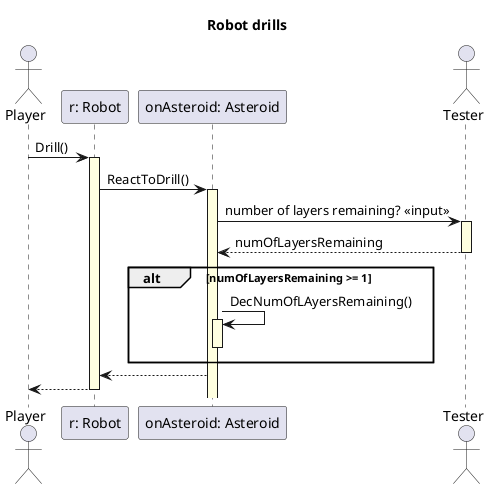 @startuml Robot Drills

title Robot drills

skinparam SequenceLifeLineBackgroundColor LightYellow

actor Player as player

participant "r: Robot" as s
participant "onAsteroid: Asteroid" as a
actor Tester as tester


player -> s ++ : Drill()

s -> a ++ : ReactToDrill()

a -> tester ++ : number of layers remaining? <<input>>
tester --> a -- : numOfLayersRemaining
alt numOfLayersRemaining >= 1 
    a->a ++ : DecNumOfLAyersRemaining()
    deactivate a
end 
a --> s
s --> player --

@enduml